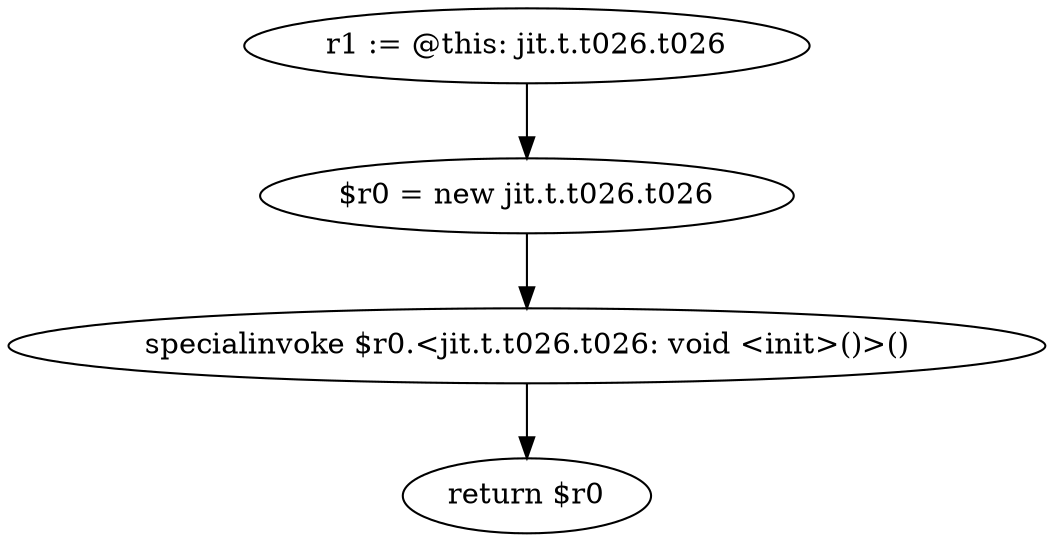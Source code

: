 digraph "unitGraph" {
    "r1 := @this: jit.t.t026.t026"
    "$r0 = new jit.t.t026.t026"
    "specialinvoke $r0.<jit.t.t026.t026: void <init>()>()"
    "return $r0"
    "r1 := @this: jit.t.t026.t026"->"$r0 = new jit.t.t026.t026";
    "$r0 = new jit.t.t026.t026"->"specialinvoke $r0.<jit.t.t026.t026: void <init>()>()";
    "specialinvoke $r0.<jit.t.t026.t026: void <init>()>()"->"return $r0";
}
